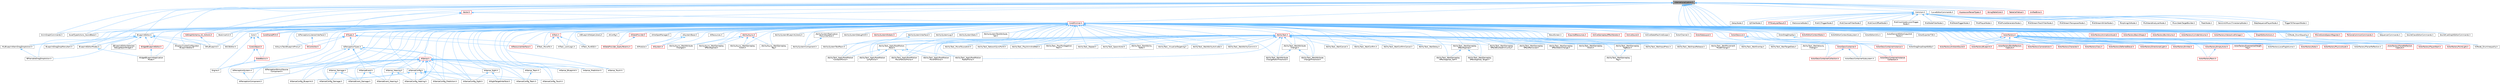 digraph "Internationalization.h"
{
 // INTERACTIVE_SVG=YES
 // LATEX_PDF_SIZE
  bgcolor="transparent";
  edge [fontname=Helvetica,fontsize=10,labelfontname=Helvetica,labelfontsize=10];
  node [fontname=Helvetica,fontsize=10,shape=box,height=0.2,width=0.4];
  Node1 [id="Node000001",label="Internationalization.h",height=0.2,width=0.4,color="gray40", fillcolor="grey60", style="filled", fontcolor="black",tooltip=" "];
  Node1 -> Node2 [id="edge1_Node000001_Node000002",dir="back",color="steelblue1",style="solid",tooltip=" "];
  Node2 [id="Node000002",label="AnimGraphCommands.h",height=0.2,width=0.4,color="grey40", fillcolor="white", style="filled",URL="$d8/d15/AnimGraphCommands_8h.html",tooltip=" "];
  Node1 -> Node3 [id="edge2_Node000001_Node000003",dir="back",color="steelblue1",style="solid",tooltip=" "];
  Node3 [id="Node000003",label="AssetTypeActions_SoundBase.h",height=0.2,width=0.4,color="grey40", fillcolor="white", style="filled",URL="$db/d4e/AssetTypeActions__SoundBase_8h.html",tooltip=" "];
  Node1 -> Node4 [id="edge3_Node000001_Node000004",dir="back",color="steelblue1",style="solid",tooltip=" "];
  Node4 [id="Node000004",label="BlueprintEditor.h",height=0.2,width=0.4,color="grey40", fillcolor="white", style="filled",URL="$df/d7d/BlueprintEditor_8h.html",tooltip=" "];
  Node4 -> Node5 [id="edge4_Node000004_Node000005",dir="back",color="steelblue1",style="solid",tooltip=" "];
  Node5 [id="Node000005",label="BPVariableDragDropAction.h",height=0.2,width=0.4,color="grey40", fillcolor="white", style="filled",URL="$dd/d23/BPVariableDragDropAction_8h.html",tooltip=" "];
  Node4 -> Node6 [id="edge5_Node000004_Node000006",dir="back",color="steelblue1",style="solid",tooltip=" "];
  Node6 [id="Node000006",label="BlueprintDragDropMenuItem.h",height=0.2,width=0.4,color="grey40", fillcolor="white", style="filled",URL="$dc/deb/BlueprintDragDropMenuItem_8h.html",tooltip=" "];
  Node4 -> Node7 [id="edge6_Node000004_Node000007",dir="back",color="steelblue1",style="solid",tooltip=" "];
  Node7 [id="Node000007",label="BlueprintEditorModes.h",height=0.2,width=0.4,color="grey40", fillcolor="white", style="filled",URL="$d9/d70/BlueprintEditorModes_8h.html",tooltip=" "];
  Node7 -> Node8 [id="edge7_Node000007_Node000008",dir="back",color="steelblue1",style="solid",tooltip=" "];
  Node8 [id="Node000008",label="WidgetBlueprintApplication\lMode.h",height=0.2,width=0.4,color="grey40", fillcolor="white", style="filled",URL="$d3/d40/WidgetBlueprintApplicationMode_8h.html",tooltip=" "];
  Node4 -> Node9 [id="edge8_Node000004_Node000009",dir="back",color="steelblue1",style="solid",tooltip=" "];
  Node9 [id="Node000009",label="IDisplayClusterConfigurator\lBlueprintEditor.h",height=0.2,width=0.4,color="grey40", fillcolor="white", style="filled",URL="$dd/d4b/IDisplayClusterConfiguratorBlueprintEditor_8h.html",tooltip=" "];
  Node4 -> Node10 [id="edge9_Node000004_Node000010",dir="back",color="steelblue1",style="solid",tooltip=" "];
  Node10 [id="Node000010",label="MyBlueprintItemDragDropAction.h",height=0.2,width=0.4,color="grey40", fillcolor="white", style="filled",URL="$da/d11/MyBlueprintItemDragDropAction_8h.html",tooltip=" "];
  Node10 -> Node5 [id="edge10_Node000010_Node000005",dir="back",color="steelblue1",style="solid",tooltip=" "];
  Node4 -> Node11 [id="edge11_Node000004_Node000011",dir="back",color="steelblue1",style="solid",tooltip=" "];
  Node11 [id="Node000011",label="SBlueprintEditorSelected\lDebugObjectWidget.h",height=0.2,width=0.4,color="grey40", fillcolor="white", style="filled",URL="$de/d6c/SBlueprintEditorSelectedDebugObjectWidget_8h.html",tooltip=" "];
  Node4 -> Node12 [id="edge12_Node000004_Node000012",dir="back",color="steelblue1",style="solid",tooltip=" "];
  Node12 [id="Node000012",label="SMyBlueprint.h",height=0.2,width=0.4,color="grey40", fillcolor="white", style="filled",URL="$d3/d34/SMyBlueprint_8h.html",tooltip=" "];
  Node4 -> Node13 [id="edge13_Node000004_Node000013",dir="back",color="steelblue1",style="solid",tooltip=" "];
  Node13 [id="Node000013",label="SSCSEditor.h",height=0.2,width=0.4,color="grey40", fillcolor="white", style="filled",URL="$d0/d2e/SSCSEditor_8h.html",tooltip=" "];
  Node4 -> Node14 [id="edge14_Node000004_Node000014",dir="back",color="steelblue1",style="solid",tooltip=" "];
  Node14 [id="Node000014",label="WidgetBlueprintEditor.h",height=0.2,width=0.4,color="red", fillcolor="#FFF0F0", style="filled",URL="$d6/d04/WidgetBlueprintEditor_8h.html",tooltip=" "];
  Node14 -> Node8 [id="edge15_Node000014_Node000008",dir="back",color="steelblue1",style="solid",tooltip=" "];
  Node1 -> Node7 [id="edge16_Node000001_Node000007",dir="back",color="steelblue1",style="solid",tooltip=" "];
  Node1 -> Node17 [id="edge17_Node000001_Node000017",dir="back",color="steelblue1",style="solid",tooltip=" "];
  Node17 [id="Node000017",label="BookmarkUI.h",height=0.2,width=0.4,color="grey40", fillcolor="white", style="filled",URL="$d3/dc5/BookmarkUI_8h.html",tooltip=" "];
  Node1 -> Node18 [id="edge18_Node000001_Node000018",dir="back",color="steelblue1",style="solid",tooltip=" "];
  Node18 [id="Node000018",label="Common.h",height=0.2,width=0.4,color="grey40", fillcolor="white", style="filled",URL="$d3/d79/Plugins_2Runtime_2Harmonix_2Source_2HarmonixMetasound_2Public_2HarmonixMetasound_2Common_8h.html",tooltip=" "];
  Node18 -> Node19 [id="edge19_Node000018_Node000019",dir="back",color="steelblue1",style="solid",tooltip=" "];
  Node19 [id="Node000019",label="DelayNode.h",height=0.2,width=0.4,color="grey40", fillcolor="white", style="filled",URL="$d6/dbb/DelayNode_8h.html",tooltip=" "];
  Node18 -> Node20 [id="edge20_Node000018_Node000020",dir="back",color="steelblue1",style="solid",tooltip=" "];
  Node20 [id="Node000020",label="DjFilterNode.h",height=0.2,width=0.4,color="grey40", fillcolor="white", style="filled",URL="$d8/d6c/DjFilterNode_8h.html",tooltip=" "];
  Node18 -> Node21 [id="edge21_Node000018_Node000021",dir="back",color="steelblue1",style="solid",tooltip=" "];
  Node21 [id="Node000021",label="FFTAnalyzerResult.h",height=0.2,width=0.4,color="red", fillcolor="#FFF0F0", style="filled",URL="$d1/de1/FFTAnalyzerResult_8h.html",tooltip=" "];
  Node18 -> Node23 [id="edge22_Node000018_Node000023",dir="back",color="steelblue1",style="solid",tooltip=" "];
  Node23 [id="Node000023",label="MetronomeNode.h",height=0.2,width=0.4,color="grey40", fillcolor="white", style="filled",URL="$d9/daa/MetronomeNode_8h.html",tooltip=" "];
  Node18 -> Node24 [id="edge23_Node000018_Node000024",dir="back",color="steelblue1",style="solid",tooltip=" "];
  Node24 [id="Node000024",label="MidiCCTriggerNode.h",height=0.2,width=0.4,color="grey40", fillcolor="white", style="filled",URL="$d5/d9f/MidiCCTriggerNode_8h.html",tooltip=" "];
  Node18 -> Node25 [id="edge24_Node000018_Node000025",dir="back",color="steelblue1",style="solid",tooltip=" "];
  Node25 [id="Node000025",label="MidiChannelFilterNode.h",height=0.2,width=0.4,color="grey40", fillcolor="white", style="filled",URL="$d6/d7a/MidiChannelFilterNode_8h.html",tooltip=" "];
  Node18 -> Node26 [id="edge25_Node000018_Node000026",dir="back",color="steelblue1",style="solid",tooltip=" "];
  Node26 [id="Node000026",label="MidiClockOffsetNode.h",height=0.2,width=0.4,color="grey40", fillcolor="white", style="filled",URL="$d7/d57/MidiClockOffsetNode_8h.html",tooltip=" "];
  Node18 -> Node27 [id="edge26_Node000018_Node000027",dir="back",color="steelblue1",style="solid",tooltip=" "];
  Node27 [id="Node000027",label="MidiClockSubdivisionTrigger\lNode.h",height=0.2,width=0.4,color="grey40", fillcolor="white", style="filled",URL="$d0/d15/MidiClockSubdivisionTriggerNode_8h.html",tooltip=" "];
  Node18 -> Node28 [id="edge27_Node000018_Node000028",dir="back",color="steelblue1",style="solid",tooltip=" "];
  Node28 [id="Node000028",label="MidiNoteFilterNode.h",height=0.2,width=0.4,color="grey40", fillcolor="white", style="filled",URL="$dc/d62/MidiNoteFilterNode_8h.html",tooltip=" "];
  Node18 -> Node29 [id="edge28_Node000018_Node000029",dir="back",color="steelblue1",style="solid",tooltip=" "];
  Node29 [id="Node000029",label="MidiNoteTriggerNode.h",height=0.2,width=0.4,color="grey40", fillcolor="white", style="filled",URL="$d2/dc1/MidiNoteTriggerNode_8h.html",tooltip=" "];
  Node18 -> Node30 [id="edge29_Node000018_Node000030",dir="back",color="steelblue1",style="solid",tooltip=" "];
  Node30 [id="Node000030",label="MidiPlayerNode.h",height=0.2,width=0.4,color="grey40", fillcolor="white", style="filled",URL="$d1/d4b/MidiPlayerNode_8h.html",tooltip=" "];
  Node18 -> Node31 [id="edge30_Node000018_Node000031",dir="back",color="steelblue1",style="solid",tooltip=" "];
  Node31 [id="Node000031",label="MidiPulseGeneratorNode.h",height=0.2,width=0.4,color="grey40", fillcolor="white", style="filled",URL="$db/dc4/MidiPulseGeneratorNode_8h.html",tooltip=" "];
  Node18 -> Node32 [id="edge31_Node000018_Node000032",dir="back",color="steelblue1",style="solid",tooltip=" "];
  Node32 [id="Node000032",label="MidiStreamTrackFilterNode.h",height=0.2,width=0.4,color="grey40", fillcolor="white", style="filled",URL="$db/de7/MidiStreamTrackFilterNode_8h.html",tooltip=" "];
  Node18 -> Node33 [id="edge32_Node000018_Node000033",dir="back",color="steelblue1",style="solid",tooltip=" "];
  Node33 [id="Node000033",label="MidiStreamTransposerNode.h",height=0.2,width=0.4,color="grey40", fillcolor="white", style="filled",URL="$da/da7/MidiStreamTransposerNode_8h.html",tooltip=" "];
  Node18 -> Node34 [id="edge33_Node000018_Node000034",dir="back",color="steelblue1",style="solid",tooltip=" "];
  Node34 [id="Node000034",label="MidiStreamWriterNode.h",height=0.2,width=0.4,color="grey40", fillcolor="white", style="filled",URL="$d3/d13/MidiStreamWriterNode_8h.html",tooltip=" "];
  Node18 -> Node35 [id="edge34_Node000018_Node000035",dir="back",color="steelblue1",style="solid",tooltip=" "];
  Node35 [id="Node000035",label="MorphingLfoNode.h",height=0.2,width=0.4,color="grey40", fillcolor="white", style="filled",URL="$d6/da8/MorphingLfoNode_8h.html",tooltip=" "];
  Node18 -> Node36 [id="edge35_Node000018_Node000036",dir="back",color="steelblue1",style="solid",tooltip=" "];
  Node36 [id="Node000036",label="MultibandAnalyzerNode.h",height=0.2,width=0.4,color="grey40", fillcolor="white", style="filled",URL="$d4/dee/MultibandAnalyzerNode_8h.html",tooltip=" "];
  Node18 -> Node37 [id="edge36_Node000018_Node000037",dir="back",color="steelblue1",style="solid",tooltip=" "];
  Node37 [id="Node000037",label="MusicSeekTargetBuilder.h",height=0.2,width=0.4,color="grey40", fillcolor="white", style="filled",URL="$dc/d25/MusicSeekTargetBuilder_8h.html",tooltip=" "];
  Node18 -> Node38 [id="edge37_Node000018_Node000038",dir="back",color="steelblue1",style="solid",tooltip=" "];
  Node38 [id="Node000038",label="PeakNode.h",height=0.2,width=0.4,color="grey40", fillcolor="white", style="filled",URL="$d7/d31/PeakNode_8h.html",tooltip=" "];
  Node18 -> Node39 [id="edge38_Node000018_Node000039",dir="back",color="steelblue1",style="solid",tooltip=" "];
  Node39 [id="Node000039",label="SecsUntilMusicTimestampNode.h",height=0.2,width=0.4,color="grey40", fillcolor="white", style="filled",URL="$de/db8/SecsUntilMusicTimestampNode_8h.html",tooltip=" "];
  Node18 -> Node40 [id="edge39_Node000018_Node000040",dir="back",color="steelblue1",style="solid",tooltip=" "];
  Node40 [id="Node000040",label="StepSequencePlayerNode.h",height=0.2,width=0.4,color="grey40", fillcolor="white", style="filled",URL="$d3/d2a/StepSequencePlayerNode_8h.html",tooltip=" "];
  Node18 -> Node41 [id="edge40_Node000018_Node000041",dir="back",color="steelblue1",style="solid",tooltip=" "];
  Node41 [id="Node000041",label="TriggerToTransportNode.h",height=0.2,width=0.4,color="grey40", fillcolor="white", style="filled",URL="$db/d04/TriggerToTransportNode_8h.html",tooltip=" "];
  Node1 -> Node42 [id="edge41_Node000001_Node000042",dir="back",color="steelblue1",style="solid",tooltip=" "];
  Node42 [id="Node000042",label="Core.h",height=0.2,width=0.4,color="grey40", fillcolor="white", style="filled",URL="$d6/dd7/Core_8h.html",tooltip=" "];
  Node42 -> Node43 [id="edge42_Node000042_Node000043",dir="back",color="steelblue1",style="solid",tooltip=" "];
  Node43 [id="Node000043",label="CoreUObject.h",height=0.2,width=0.4,color="red", fillcolor="#FFF0F0", style="filled",URL="$d0/ded/CoreUObject_8h.html",tooltip=" "];
  Node43 -> Node44 [id="edge43_Node000043_Node000044",dir="back",color="steelblue1",style="solid",tooltip=" "];
  Node44 [id="Node000044",label="Engine.h",height=0.2,width=0.4,color="grey40", fillcolor="white", style="filled",URL="$d1/d34/Public_2Engine_8h.html",tooltip=" "];
  Node43 -> Node46 [id="edge44_Node000043_Node000046",dir="back",color="steelblue1",style="solid",tooltip=" "];
  Node46 [id="Node000046",label="SlateBasics.h",height=0.2,width=0.4,color="red", fillcolor="#FFF0F0", style="filled",URL="$da/d2f/SlateBasics_8h.html",tooltip=" "];
  Node46 -> Node44 [id="edge45_Node000046_Node000044",dir="back",color="steelblue1",style="solid",tooltip=" "];
  Node42 -> Node44 [id="edge46_Node000042_Node000044",dir="back",color="steelblue1",style="solid",tooltip=" "];
  Node42 -> Node46 [id="edge47_Node000042_Node000046",dir="back",color="steelblue1",style="solid",tooltip=" "];
  Node1 -> Node51 [id="edge48_Node000001_Node000051",dir="back",color="steelblue1",style="solid",tooltip=" "];
  Node51 [id="Node000051",label="CoreMinimal.h",height=0.2,width=0.4,color="red", fillcolor="#FFF0F0", style="filled",URL="$d7/d67/CoreMinimal_8h.html",tooltip=" "];
  Node51 -> Node52 [id="edge49_Node000051_Node000052",dir="back",color="steelblue1",style="solid",tooltip=" "];
  Node52 [id="Node000052",label="AIAsyncTaskBlueprintProxy.h",height=0.2,width=0.4,color="grey40", fillcolor="white", style="filled",URL="$db/d07/AIAsyncTaskBlueprintProxy_8h.html",tooltip=" "];
  Node51 -> Node53 [id="edge50_Node000051_Node000053",dir="back",color="steelblue1",style="solid",tooltip=" "];
  Node53 [id="Node000053",label="AIBlueprintHelperLibrary.h",height=0.2,width=0.4,color="grey40", fillcolor="white", style="filled",URL="$dc/d00/AIBlueprintHelperLibrary_8h.html",tooltip=" "];
  Node51 -> Node54 [id="edge51_Node000051_Node000054",dir="back",color="steelblue1",style="solid",tooltip=" "];
  Node54 [id="Node000054",label="AIConfig.h",height=0.2,width=0.4,color="grey40", fillcolor="white", style="filled",URL="$da/da3/AIConfig_8h.html",tooltip=" "];
  Node51 -> Node55 [id="edge52_Node000051_Node000055",dir="back",color="steelblue1",style="solid",tooltip=" "];
  Node55 [id="Node000055",label="AIController.h",height=0.2,width=0.4,color="red", fillcolor="#FFF0F0", style="filled",URL="$d7/dd8/AIController_8h.html",tooltip=" "];
  Node51 -> Node58 [id="edge53_Node000051_Node000058",dir="back",color="steelblue1",style="solid",tooltip=" "];
  Node58 [id="Node000058",label="AIDataProvider.h",height=0.2,width=0.4,color="red", fillcolor="#FFF0F0", style="filled",URL="$dd/d5b/AIDataProvider_8h.html",tooltip=" "];
  Node58 -> Node59 [id="edge54_Node000058_Node000059",dir="back",color="steelblue1",style="solid",tooltip=" "];
  Node59 [id="Node000059",label="AIDataProvider_QueryParams.h",height=0.2,width=0.4,color="red", fillcolor="#FFF0F0", style="filled",URL="$d3/dd9/AIDataProvider__QueryParams_8h.html",tooltip=" "];
  Node51 -> Node59 [id="edge55_Node000051_Node000059",dir="back",color="steelblue1",style="solid",tooltip=" "];
  Node51 -> Node69 [id="edge56_Node000051_Node000069",dir="back",color="steelblue1",style="solid",tooltip=" "];
  Node69 [id="Node000069",label="AIHotSpotManager.h",height=0.2,width=0.4,color="grey40", fillcolor="white", style="filled",URL="$da/d1d/AIHotSpotManager_8h.html",tooltip=" "];
  Node51 -> Node70 [id="edge57_Node000051_Node000070",dir="back",color="steelblue1",style="solid",tooltip=" "];
  Node70 [id="Node000070",label="AIModule.h",height=0.2,width=0.4,color="grey40", fillcolor="white", style="filled",URL="$d9/df1/AIModule_8h.html",tooltip=" "];
  Node51 -> Node71 [id="edge58_Node000051_Node000071",dir="back",color="steelblue1",style="solid",tooltip=" "];
  Node71 [id="Node000071",label="AIPerceptionComponent.h",height=0.2,width=0.4,color="grey40", fillcolor="white", style="filled",URL="$d6/d0a/AIPerceptionComponent_8h.html",tooltip=" "];
  Node51 -> Node72 [id="edge59_Node000051_Node000072",dir="back",color="steelblue1",style="solid",tooltip=" "];
  Node72 [id="Node000072",label="AIPerceptionListenerInterface.h",height=0.2,width=0.4,color="grey40", fillcolor="white", style="filled",URL="$d4/dd7/AIPerceptionListenerInterface_8h.html",tooltip=" "];
  Node72 -> Node55 [id="edge60_Node000072_Node000055",dir="back",color="steelblue1",style="solid",tooltip=" "];
  Node51 -> Node73 [id="edge61_Node000051_Node000073",dir="back",color="steelblue1",style="solid",tooltip=" "];
  Node73 [id="Node000073",label="AIPerceptionStimuliSource\lComponent.h",height=0.2,width=0.4,color="grey40", fillcolor="white", style="filled",URL="$df/da3/AIPerceptionStimuliSourceComponent_8h.html",tooltip=" "];
  Node51 -> Node74 [id="edge62_Node000051_Node000074",dir="back",color="steelblue1",style="solid",tooltip=" "];
  Node74 [id="Node000074",label="AIPerceptionSystem.h",height=0.2,width=0.4,color="grey40", fillcolor="white", style="filled",URL="$d0/d08/AIPerceptionSystem_8h.html",tooltip=" "];
  Node74 -> Node71 [id="edge63_Node000074_Node000071",dir="back",color="steelblue1",style="solid",tooltip=" "];
  Node51 -> Node75 [id="edge64_Node000051_Node000075",dir="back",color="steelblue1",style="solid",tooltip=" "];
  Node75 [id="Node000075",label="AIPerceptionTypes.h",height=0.2,width=0.4,color="grey40", fillcolor="white", style="filled",URL="$de/d00/AIPerceptionTypes_8h.html",tooltip=" "];
  Node75 -> Node71 [id="edge65_Node000075_Node000071",dir="back",color="steelblue1",style="solid",tooltip=" "];
  Node75 -> Node74 [id="edge66_Node000075_Node000074",dir="back",color="steelblue1",style="solid",tooltip=" "];
  Node75 -> Node76 [id="edge67_Node000075_Node000076",dir="back",color="steelblue1",style="solid",tooltip=" "];
  Node76 [id="Node000076",label="AISense.h",height=0.2,width=0.4,color="red", fillcolor="#FFF0F0", style="filled",URL="$d3/dbd/AISense_8h.html",tooltip=" "];
  Node76 -> Node71 [id="edge68_Node000076_Node000071",dir="back",color="steelblue1",style="solid",tooltip=" "];
  Node76 -> Node73 [id="edge69_Node000076_Node000073",dir="back",color="steelblue1",style="solid",tooltip=" "];
  Node76 -> Node74 [id="edge70_Node000076_Node000074",dir="back",color="steelblue1",style="solid",tooltip=" "];
  Node76 -> Node77 [id="edge71_Node000076_Node000077",dir="back",color="steelblue1",style="solid",tooltip=" "];
  Node77 [id="Node000077",label="AISenseConfig.h",height=0.2,width=0.4,color="grey40", fillcolor="white", style="filled",URL="$d4/d73/AISenseConfig_8h.html",tooltip=" "];
  Node77 -> Node78 [id="edge72_Node000077_Node000078",dir="back",color="steelblue1",style="solid",tooltip=" "];
  Node78 [id="Node000078",label="AISenseConfig_Blueprint.h",height=0.2,width=0.4,color="grey40", fillcolor="white", style="filled",URL="$d7/ddf/AISenseConfig__Blueprint_8h.html",tooltip=" "];
  Node77 -> Node79 [id="edge73_Node000077_Node000079",dir="back",color="steelblue1",style="solid",tooltip=" "];
  Node79 [id="Node000079",label="AISenseConfig_Damage.h",height=0.2,width=0.4,color="grey40", fillcolor="white", style="filled",URL="$d4/d13/AISenseConfig__Damage_8h.html",tooltip=" "];
  Node77 -> Node80 [id="edge74_Node000077_Node000080",dir="back",color="steelblue1",style="solid",tooltip=" "];
  Node80 [id="Node000080",label="AISenseConfig_Hearing.h",height=0.2,width=0.4,color="grey40", fillcolor="white", style="filled",URL="$df/d81/AISenseConfig__Hearing_8h.html",tooltip=" "];
  Node77 -> Node81 [id="edge75_Node000077_Node000081",dir="back",color="steelblue1",style="solid",tooltip=" "];
  Node81 [id="Node000081",label="AISenseConfig_Prediction.h",height=0.2,width=0.4,color="grey40", fillcolor="white", style="filled",URL="$d2/d6e/AISenseConfig__Prediction_8h.html",tooltip=" "];
  Node77 -> Node82 [id="edge76_Node000077_Node000082",dir="back",color="steelblue1",style="solid",tooltip=" "];
  Node82 [id="Node000082",label="AISenseConfig_Sight.h",height=0.2,width=0.4,color="grey40", fillcolor="white", style="filled",URL="$d7/d17/AISenseConfig__Sight_8h.html",tooltip=" "];
  Node77 -> Node83 [id="edge77_Node000077_Node000083",dir="back",color="steelblue1",style="solid",tooltip=" "];
  Node83 [id="Node000083",label="AISenseConfig_Team.h",height=0.2,width=0.4,color="grey40", fillcolor="white", style="filled",URL="$dc/daf/AISenseConfig__Team_8h.html",tooltip=" "];
  Node77 -> Node84 [id="edge78_Node000077_Node000084",dir="back",color="steelblue1",style="solid",tooltip=" "];
  Node84 [id="Node000084",label="AISenseConfig_Touch.h",height=0.2,width=0.4,color="grey40", fillcolor="white", style="filled",URL="$df/d3a/AISenseConfig__Touch_8h.html",tooltip=" "];
  Node76 -> Node78 [id="edge79_Node000076_Node000078",dir="back",color="steelblue1",style="solid",tooltip=" "];
  Node76 -> Node79 [id="edge80_Node000076_Node000079",dir="back",color="steelblue1",style="solid",tooltip=" "];
  Node76 -> Node80 [id="edge81_Node000076_Node000080",dir="back",color="steelblue1",style="solid",tooltip=" "];
  Node76 -> Node81 [id="edge82_Node000076_Node000081",dir="back",color="steelblue1",style="solid",tooltip=" "];
  Node76 -> Node82 [id="edge83_Node000076_Node000082",dir="back",color="steelblue1",style="solid",tooltip=" "];
  Node76 -> Node83 [id="edge84_Node000076_Node000083",dir="back",color="steelblue1",style="solid",tooltip=" "];
  Node76 -> Node84 [id="edge85_Node000076_Node000084",dir="back",color="steelblue1",style="solid",tooltip=" "];
  Node76 -> Node85 [id="edge86_Node000076_Node000085",dir="back",color="steelblue1",style="solid",tooltip=" "];
  Node85 [id="Node000085",label="AISense_Blueprint.h",height=0.2,width=0.4,color="grey40", fillcolor="white", style="filled",URL="$d6/d30/AISense__Blueprint_8h.html",tooltip=" "];
  Node76 -> Node86 [id="edge87_Node000076_Node000086",dir="back",color="steelblue1",style="solid",tooltip=" "];
  Node86 [id="Node000086",label="AISense_Damage.h",height=0.2,width=0.4,color="grey40", fillcolor="white", style="filled",URL="$dd/d37/AISense__Damage_8h.html",tooltip=" "];
  Node86 -> Node79 [id="edge88_Node000086_Node000079",dir="back",color="steelblue1",style="solid",tooltip=" "];
  Node86 -> Node87 [id="edge89_Node000086_Node000087",dir="back",color="steelblue1",style="solid",tooltip=" "];
  Node87 [id="Node000087",label="AISenseEvent_Damage.h",height=0.2,width=0.4,color="grey40", fillcolor="white", style="filled",URL="$db/d23/AISenseEvent__Damage_8h.html",tooltip=" "];
  Node76 -> Node88 [id="edge90_Node000076_Node000088",dir="back",color="steelblue1",style="solid",tooltip=" "];
  Node88 [id="Node000088",label="AISense_Hearing.h",height=0.2,width=0.4,color="grey40", fillcolor="white", style="filled",URL="$dc/d03/AISense__Hearing_8h.html",tooltip=" "];
  Node88 -> Node80 [id="edge91_Node000088_Node000080",dir="back",color="steelblue1",style="solid",tooltip=" "];
  Node88 -> Node89 [id="edge92_Node000088_Node000089",dir="back",color="steelblue1",style="solid",tooltip=" "];
  Node89 [id="Node000089",label="AISenseEvent_Hearing.h",height=0.2,width=0.4,color="grey40", fillcolor="white", style="filled",URL="$df/d3a/AISenseEvent__Hearing_8h.html",tooltip=" "];
  Node76 -> Node90 [id="edge93_Node000076_Node000090",dir="back",color="steelblue1",style="solid",tooltip=" "];
  Node90 [id="Node000090",label="AISense_Prediction.h",height=0.2,width=0.4,color="grey40", fillcolor="white", style="filled",URL="$d4/de0/AISense__Prediction_8h.html",tooltip=" "];
  Node76 -> Node91 [id="edge94_Node000076_Node000091",dir="back",color="steelblue1",style="solid",tooltip=" "];
  Node91 [id="Node000091",label="AISense_Sight.h",height=0.2,width=0.4,color="grey40", fillcolor="white", style="filled",URL="$d7/d6f/AISense__Sight_8h.html",tooltip=" "];
  Node91 -> Node82 [id="edge95_Node000091_Node000082",dir="back",color="steelblue1",style="solid",tooltip=" "];
  Node91 -> Node92 [id="edge96_Node000091_Node000092",dir="back",color="steelblue1",style="solid",tooltip=" "];
  Node92 [id="Node000092",label="AISightTargetInterface.h",height=0.2,width=0.4,color="grey40", fillcolor="white", style="filled",URL="$d0/dd7/AISightTargetInterface_8h.html",tooltip=" "];
  Node76 -> Node93 [id="edge97_Node000076_Node000093",dir="back",color="steelblue1",style="solid",tooltip=" "];
  Node93 [id="Node000093",label="AISense_Team.h",height=0.2,width=0.4,color="grey40", fillcolor="white", style="filled",URL="$d7/d7a/AISense__Team_8h.html",tooltip=" "];
  Node93 -> Node83 [id="edge98_Node000093_Node000083",dir="back",color="steelblue1",style="solid",tooltip=" "];
  Node76 -> Node94 [id="edge99_Node000076_Node000094",dir="back",color="steelblue1",style="solid",tooltip=" "];
  Node94 [id="Node000094",label="AISense_Touch.h",height=0.2,width=0.4,color="grey40", fillcolor="white", style="filled",URL="$d6/db4/AISense__Touch_8h.html",tooltip=" "];
  Node75 -> Node77 [id="edge100_Node000075_Node000077",dir="back",color="steelblue1",style="solid",tooltip=" "];
  Node75 -> Node80 [id="edge101_Node000075_Node000080",dir="back",color="steelblue1",style="solid",tooltip=" "];
  Node75 -> Node82 [id="edge102_Node000075_Node000082",dir="back",color="steelblue1",style="solid",tooltip=" "];
  Node75 -> Node95 [id="edge103_Node000075_Node000095",dir="back",color="steelblue1",style="solid",tooltip=" "];
  Node95 [id="Node000095",label="AISenseEvent.h",height=0.2,width=0.4,color="grey40", fillcolor="white", style="filled",URL="$de/d44/AISenseEvent_8h.html",tooltip=" "];
  Node95 -> Node87 [id="edge104_Node000095_Node000087",dir="back",color="steelblue1",style="solid",tooltip=" "];
  Node95 -> Node89 [id="edge105_Node000095_Node000089",dir="back",color="steelblue1",style="solid",tooltip=" "];
  Node51 -> Node96 [id="edge106_Node000051_Node000096",dir="back",color="steelblue1",style="solid",tooltip=" "];
  Node96 [id="Node000096",label="AIResourceInterface.h",height=0.2,width=0.4,color="red", fillcolor="#FFF0F0", style="filled",URL="$dd/d0d/AIResourceInterface_8h.html",tooltip=" "];
  Node51 -> Node153 [id="edge107_Node000051_Node000153",dir="back",color="steelblue1",style="solid",tooltip=" "];
  Node153 [id="Node000153",label="AIResources.h",height=0.2,width=0.4,color="grey40", fillcolor="white", style="filled",URL="$d9/db0/AIResources_8h.html",tooltip=" "];
  Node51 -> Node76 [id="edge108_Node000051_Node000076",dir="back",color="steelblue1",style="solid",tooltip=" "];
  Node51 -> Node77 [id="edge109_Node000051_Node000077",dir="back",color="steelblue1",style="solid",tooltip=" "];
  Node51 -> Node78 [id="edge110_Node000051_Node000078",dir="back",color="steelblue1",style="solid",tooltip=" "];
  Node51 -> Node79 [id="edge111_Node000051_Node000079",dir="back",color="steelblue1",style="solid",tooltip=" "];
  Node51 -> Node80 [id="edge112_Node000051_Node000080",dir="back",color="steelblue1",style="solid",tooltip=" "];
  Node51 -> Node81 [id="edge113_Node000051_Node000081",dir="back",color="steelblue1",style="solid",tooltip=" "];
  Node51 -> Node82 [id="edge114_Node000051_Node000082",dir="back",color="steelblue1",style="solid",tooltip=" "];
  Node51 -> Node83 [id="edge115_Node000051_Node000083",dir="back",color="steelblue1",style="solid",tooltip=" "];
  Node51 -> Node84 [id="edge116_Node000051_Node000084",dir="back",color="steelblue1",style="solid",tooltip=" "];
  Node51 -> Node95 [id="edge117_Node000051_Node000095",dir="back",color="steelblue1",style="solid",tooltip=" "];
  Node51 -> Node87 [id="edge118_Node000051_Node000087",dir="back",color="steelblue1",style="solid",tooltip=" "];
  Node51 -> Node89 [id="edge119_Node000051_Node000089",dir="back",color="steelblue1",style="solid",tooltip=" "];
  Node51 -> Node85 [id="edge120_Node000051_Node000085",dir="back",color="steelblue1",style="solid",tooltip=" "];
  Node51 -> Node86 [id="edge121_Node000051_Node000086",dir="back",color="steelblue1",style="solid",tooltip=" "];
  Node51 -> Node88 [id="edge122_Node000051_Node000088",dir="back",color="steelblue1",style="solid",tooltip=" "];
  Node51 -> Node90 [id="edge123_Node000051_Node000090",dir="back",color="steelblue1",style="solid",tooltip=" "];
  Node51 -> Node91 [id="edge124_Node000051_Node000091",dir="back",color="steelblue1",style="solid",tooltip=" "];
  Node51 -> Node93 [id="edge125_Node000051_Node000093",dir="back",color="steelblue1",style="solid",tooltip=" "];
  Node51 -> Node94 [id="edge126_Node000051_Node000094",dir="back",color="steelblue1",style="solid",tooltip=" "];
  Node51 -> Node92 [id="edge127_Node000051_Node000092",dir="back",color="steelblue1",style="solid",tooltip=" "];
  Node51 -> Node154 [id="edge128_Node000051_Node000154",dir="back",color="steelblue1",style="solid",tooltip=" "];
  Node154 [id="Node000154",label="AISystem.h",height=0.2,width=0.4,color="red", fillcolor="#FFF0F0", style="filled",URL="$d0/d71/AISystem_8h.html",tooltip=" "];
  Node51 -> Node159 [id="edge129_Node000051_Node000159",dir="back",color="steelblue1",style="solid",tooltip=" "];
  Node159 [id="Node000159",label="AISystemBase.h",height=0.2,width=0.4,color="grey40", fillcolor="white", style="filled",URL="$d5/d44/AISystemBase_8h.html",tooltip=" "];
  Node159 -> Node70 [id="edge130_Node000159_Node000070",dir="back",color="steelblue1",style="solid",tooltip=" "];
  Node159 -> Node154 [id="edge131_Node000159_Node000154",dir="back",color="steelblue1",style="solid",tooltip=" "];
  Node51 -> Node160 [id="edge132_Node000051_Node000160",dir="back",color="steelblue1",style="solid",tooltip=" "];
  Node160 [id="Node000160",label="AITask.h",height=0.2,width=0.4,color="red", fillcolor="#FFF0F0", style="filled",URL="$d6/de2/AITask_8h.html",tooltip=" "];
  Node160 -> Node161 [id="edge133_Node000160_Node000161",dir="back",color="steelblue1",style="solid",tooltip=" "];
  Node161 [id="Node000161",label="AITask_LockLogic.h",height=0.2,width=0.4,color="grey40", fillcolor="white", style="filled",URL="$d8/d28/AITask__LockLogic_8h.html",tooltip=" "];
  Node160 -> Node150 [id="edge134_Node000160_Node000150",dir="back",color="steelblue1",style="solid",tooltip=" "];
  Node150 [id="Node000150",label="AITask_MoveTo.h",height=0.2,width=0.4,color="grey40", fillcolor="white", style="filled",URL="$d4/dc4/AITask__MoveTo_8h.html",tooltip=" "];
  Node160 -> Node162 [id="edge135_Node000160_Node000162",dir="back",color="steelblue1",style="solid",tooltip=" "];
  Node162 [id="Node000162",label="AITask_RunEQS.h",height=0.2,width=0.4,color="grey40", fillcolor="white", style="filled",URL="$d9/d9f/AITask__RunEQS_8h.html",tooltip=" "];
  Node51 -> Node161 [id="edge136_Node000051_Node000161",dir="back",color="steelblue1",style="solid",tooltip=" "];
  Node51 -> Node150 [id="edge137_Node000051_Node000150",dir="back",color="steelblue1",style="solid",tooltip=" "];
  Node51 -> Node162 [id="edge138_Node000051_Node000162",dir="back",color="steelblue1",style="solid",tooltip=" "];
  Node51 -> Node163 [id="edge139_Node000051_Node000163",dir="back",color="steelblue1",style="solid",tooltip=" "];
  Node163 [id="Node000163",label="AITypes.h",height=0.2,width=0.4,color="red", fillcolor="#FFF0F0", style="filled",URL="$dd/d64/AITypes_8h.html",tooltip=" "];
  Node163 -> Node52 [id="edge140_Node000163_Node000052",dir="back",color="steelblue1",style="solid",tooltip=" "];
  Node163 -> Node55 [id="edge141_Node000163_Node000055",dir="back",color="steelblue1",style="solid",tooltip=" "];
  Node163 -> Node75 [id="edge142_Node000163_Node000075",dir="back",color="steelblue1",style="solid",tooltip=" "];
  Node163 -> Node96 [id="edge143_Node000163_Node000096",dir="back",color="steelblue1",style="solid",tooltip=" "];
  Node163 -> Node150 [id="edge144_Node000163_Node000150",dir="back",color="steelblue1",style="solid",tooltip=" "];
  Node51 -> Node168 [id="edge145_Node000051_Node000168",dir="back",color="steelblue1",style="solid",tooltip=" "];
  Node168 [id="Node000168",label="AbilityAsync.h",height=0.2,width=0.4,color="red", fillcolor="#FFF0F0", style="filled",URL="$d8/dce/AbilityAsync_8h.html",tooltip=" "];
  Node168 -> Node169 [id="edge146_Node000168_Node000169",dir="back",color="steelblue1",style="solid",tooltip=" "];
  Node169 [id="Node000169",label="AbilityAsync_WaitAttribute\lChanged.h",height=0.2,width=0.4,color="grey40", fillcolor="white", style="filled",URL="$d8/d81/AbilityAsync__WaitAttributeChanged_8h.html",tooltip=" "];
  Node168 -> Node170 [id="edge147_Node000168_Node000170",dir="back",color="steelblue1",style="solid",tooltip=" "];
  Node170 [id="Node000170",label="AbilityAsync_WaitGameplay\lEffectApplied.h",height=0.2,width=0.4,color="grey40", fillcolor="white", style="filled",URL="$dd/d1a/AbilityAsync__WaitGameplayEffectApplied_8h.html",tooltip=" "];
  Node168 -> Node171 [id="edge148_Node000168_Node000171",dir="back",color="steelblue1",style="solid",tooltip=" "];
  Node171 [id="Node000171",label="AbilityAsync_WaitGameplay\lEvent.h",height=0.2,width=0.4,color="grey40", fillcolor="white", style="filled",URL="$d4/d2d/AbilityAsync__WaitGameplayEvent_8h.html",tooltip=" "];
  Node168 -> Node172 [id="edge149_Node000168_Node000172",dir="back",color="steelblue1",style="solid",tooltip=" "];
  Node172 [id="Node000172",label="AbilityAsync_WaitGameplay\lTag.h",height=0.2,width=0.4,color="grey40", fillcolor="white", style="filled",URL="$d8/dc5/AbilityAsync__WaitGameplayTag_8h.html",tooltip=" "];
  Node51 -> Node169 [id="edge150_Node000051_Node000169",dir="back",color="steelblue1",style="solid",tooltip=" "];
  Node51 -> Node170 [id="edge151_Node000051_Node000170",dir="back",color="steelblue1",style="solid",tooltip=" "];
  Node51 -> Node171 [id="edge152_Node000051_Node000171",dir="back",color="steelblue1",style="solid",tooltip=" "];
  Node51 -> Node172 [id="edge153_Node000051_Node000172",dir="back",color="steelblue1",style="solid",tooltip=" "];
  Node51 -> Node175 [id="edge154_Node000051_Node000175",dir="back",color="steelblue1",style="solid",tooltip=" "];
  Node175 [id="Node000175",label="AbilitySystemBlueprintLibrary.h",height=0.2,width=0.4,color="grey40", fillcolor="white", style="filled",URL="$d5/dd6/AbilitySystemBlueprintLibrary_8h.html",tooltip=" "];
  Node51 -> Node176 [id="edge155_Node000051_Node000176",dir="back",color="steelblue1",style="solid",tooltip=" "];
  Node176 [id="Node000176",label="AbilitySystemComponent.h",height=0.2,width=0.4,color="grey40", fillcolor="white", style="filled",URL="$d0/da3/AbilitySystemComponent_8h.html",tooltip=" "];
  Node51 -> Node177 [id="edge156_Node000051_Node000177",dir="back",color="steelblue1",style="solid",tooltip=" "];
  Node177 [id="Node000177",label="AbilitySystemDebugHUD.h",height=0.2,width=0.4,color="grey40", fillcolor="white", style="filled",URL="$dc/d84/AbilitySystemDebugHUD_8h.html",tooltip=" "];
  Node51 -> Node178 [id="edge157_Node000051_Node000178",dir="back",color="steelblue1",style="solid",tooltip=" "];
  Node178 [id="Node000178",label="AbilitySystemGlobals.h",height=0.2,width=0.4,color="red", fillcolor="#FFF0F0", style="filled",URL="$dc/d82/AbilitySystemGlobals_8h.html",tooltip=" "];
  Node51 -> Node180 [id="edge158_Node000051_Node000180",dir="back",color="steelblue1",style="solid",tooltip=" "];
  Node180 [id="Node000180",label="AbilitySystemInterface.h",height=0.2,width=0.4,color="grey40", fillcolor="white", style="filled",URL="$d8/d76/AbilitySystemInterface_8h.html",tooltip=" "];
  Node180 -> Node181 [id="edge159_Node000180_Node000181",dir="back",color="steelblue1",style="solid",tooltip=" "];
  Node181 [id="Node000181",label="AbilitySystemTestPawn.h",height=0.2,width=0.4,color="grey40", fillcolor="white", style="filled",URL="$d9/d5f/AbilitySystemTestPawn_8h.html",tooltip=" "];
  Node51 -> Node182 [id="edge160_Node000051_Node000182",dir="back",color="steelblue1",style="solid",tooltip=" "];
  Node182 [id="Node000182",label="AbilitySystemLog.h",height=0.2,width=0.4,color="grey40", fillcolor="white", style="filled",URL="$d9/d0f/AbilitySystemLog_8h.html",tooltip=" "];
  Node51 -> Node183 [id="edge161_Node000051_Node000183",dir="back",color="steelblue1",style="solid",tooltip=" "];
  Node183 [id="Node000183",label="AbilitySystemReplication\lProxyInterface.h",height=0.2,width=0.4,color="grey40", fillcolor="white", style="filled",URL="$d9/d17/AbilitySystemReplicationProxyInterface_8h.html",tooltip=" "];
  Node183 -> Node176 [id="edge162_Node000183_Node000176",dir="back",color="steelblue1",style="solid",tooltip=" "];
  Node51 -> Node184 [id="edge163_Node000051_Node000184",dir="back",color="steelblue1",style="solid",tooltip=" "];
  Node184 [id="Node000184",label="AbilitySystemStats.h",height=0.2,width=0.4,color="grey40", fillcolor="white", style="filled",URL="$d2/d42/AbilitySystemStats_8h.html",tooltip=" "];
  Node51 -> Node185 [id="edge164_Node000051_Node000185",dir="back",color="steelblue1",style="solid",tooltip=" "];
  Node185 [id="Node000185",label="AbilitySystemTestAttribute\lSet.h",height=0.2,width=0.4,color="grey40", fillcolor="white", style="filled",URL="$df/d1f/AbilitySystemTestAttributeSet_8h.html",tooltip=" "];
  Node51 -> Node181 [id="edge165_Node000051_Node000181",dir="back",color="steelblue1",style="solid",tooltip=" "];
  Node51 -> Node186 [id="edge166_Node000051_Node000186",dir="back",color="steelblue1",style="solid",tooltip=" "];
  Node186 [id="Node000186",label="AbilityTask.h",height=0.2,width=0.4,color="red", fillcolor="#FFF0F0", style="filled",URL="$d2/d8e/AbilityTask_8h.html",tooltip=" "];
  Node186 -> Node187 [id="edge167_Node000186_Node000187",dir="back",color="steelblue1",style="solid",tooltip=" "];
  Node187 [id="Node000187",label="AbilityTask_ApplyRootMotion\lConstantForce.h",height=0.2,width=0.4,color="grey40", fillcolor="white", style="filled",URL="$d0/de8/AbilityTask__ApplyRootMotionConstantForce_8h.html",tooltip=" "];
  Node186 -> Node188 [id="edge168_Node000186_Node000188",dir="back",color="steelblue1",style="solid",tooltip=" "];
  Node188 [id="Node000188",label="AbilityTask_ApplyRootMotion\lJumpForce.h",height=0.2,width=0.4,color="grey40", fillcolor="white", style="filled",URL="$d7/db6/AbilityTask__ApplyRootMotionJumpForce_8h.html",tooltip=" "];
  Node186 -> Node189 [id="edge169_Node000186_Node000189",dir="back",color="steelblue1",style="solid",tooltip=" "];
  Node189 [id="Node000189",label="AbilityTask_ApplyRootMotion\lMoveToActorForce.h",height=0.2,width=0.4,color="grey40", fillcolor="white", style="filled",URL="$d5/de3/AbilityTask__ApplyRootMotionMoveToActorForce_8h.html",tooltip=" "];
  Node186 -> Node190 [id="edge170_Node000186_Node000190",dir="back",color="steelblue1",style="solid",tooltip=" "];
  Node190 [id="Node000190",label="AbilityTask_ApplyRootMotion\lMoveToForce.h",height=0.2,width=0.4,color="grey40", fillcolor="white", style="filled",URL="$d3/dc3/AbilityTask__ApplyRootMotionMoveToForce_8h.html",tooltip=" "];
  Node186 -> Node191 [id="edge171_Node000186_Node000191",dir="back",color="steelblue1",style="solid",tooltip=" "];
  Node191 [id="Node000191",label="AbilityTask_ApplyRootMotion\lRadialForce.h",height=0.2,width=0.4,color="grey40", fillcolor="white", style="filled",URL="$da/d06/AbilityTask__ApplyRootMotionRadialForce_8h.html",tooltip=" "];
  Node186 -> Node192 [id="edge172_Node000186_Node000192",dir="back",color="steelblue1",style="solid",tooltip=" "];
  Node192 [id="Node000192",label="AbilityTask_ApplyRootMotion\l_Base.h",height=0.2,width=0.4,color="grey40", fillcolor="white", style="filled",URL="$d8/d7d/AbilityTask__ApplyRootMotion__Base_8h.html",tooltip=" "];
  Node192 -> Node187 [id="edge173_Node000192_Node000187",dir="back",color="steelblue1",style="solid",tooltip=" "];
  Node192 -> Node188 [id="edge174_Node000192_Node000188",dir="back",color="steelblue1",style="solid",tooltip=" "];
  Node192 -> Node189 [id="edge175_Node000192_Node000189",dir="back",color="steelblue1",style="solid",tooltip=" "];
  Node192 -> Node190 [id="edge176_Node000192_Node000190",dir="back",color="steelblue1",style="solid",tooltip=" "];
  Node192 -> Node191 [id="edge177_Node000192_Node000191",dir="back",color="steelblue1",style="solid",tooltip=" "];
  Node186 -> Node193 [id="edge178_Node000186_Node000193",dir="back",color="steelblue1",style="solid",tooltip=" "];
  Node193 [id="Node000193",label="AbilityTask_MoveToLocation.h",height=0.2,width=0.4,color="grey40", fillcolor="white", style="filled",URL="$da/d8d/AbilityTask__MoveToLocation_8h.html",tooltip=" "];
  Node186 -> Node194 [id="edge179_Node000186_Node000194",dir="back",color="steelblue1",style="solid",tooltip=" "];
  Node194 [id="Node000194",label="AbilityTask_NetworkSyncPoint.h",height=0.2,width=0.4,color="grey40", fillcolor="white", style="filled",URL="$dc/d62/AbilityTask__NetworkSyncPoint_8h.html",tooltip=" "];
  Node186 -> Node195 [id="edge180_Node000186_Node000195",dir="back",color="steelblue1",style="solid",tooltip=" "];
  Node195 [id="Node000195",label="AbilityTask_PlayAnimAndWait.h",height=0.2,width=0.4,color="grey40", fillcolor="white", style="filled",URL="$d4/d50/AbilityTask__PlayAnimAndWait_8h.html",tooltip=" "];
  Node186 -> Node196 [id="edge181_Node000186_Node000196",dir="back",color="steelblue1",style="solid",tooltip=" "];
  Node196 [id="Node000196",label="AbilityTask_PlayMontageAnd\lWait.h",height=0.2,width=0.4,color="grey40", fillcolor="white", style="filled",URL="$de/d05/AbilityTask__PlayMontageAndWait_8h.html",tooltip=" "];
  Node186 -> Node197 [id="edge182_Node000186_Node000197",dir="back",color="steelblue1",style="solid",tooltip=" "];
  Node197 [id="Node000197",label="AbilityTask_Repeat.h",height=0.2,width=0.4,color="grey40", fillcolor="white", style="filled",URL="$da/d7d/AbilityTask__Repeat_8h.html",tooltip=" "];
  Node186 -> Node198 [id="edge183_Node000186_Node000198",dir="back",color="steelblue1",style="solid",tooltip=" "];
  Node198 [id="Node000198",label="AbilityTask_SpawnActor.h",height=0.2,width=0.4,color="grey40", fillcolor="white", style="filled",URL="$dc/d97/AbilityTask__SpawnActor_8h.html",tooltip=" "];
  Node186 -> Node199 [id="edge184_Node000186_Node000199",dir="back",color="steelblue1",style="solid",tooltip=" "];
  Node199 [id="Node000199",label="AbilityTask_StartAbility\lState.h",height=0.2,width=0.4,color="grey40", fillcolor="white", style="filled",URL="$db/d91/AbilityTask__StartAbilityState_8h.html",tooltip=" "];
  Node186 -> Node200 [id="edge185_Node000186_Node000200",dir="back",color="steelblue1",style="solid",tooltip=" "];
  Node200 [id="Node000200",label="AbilityTask_VisualizeTargeting.h",height=0.2,width=0.4,color="grey40", fillcolor="white", style="filled",URL="$df/dbd/AbilityTask__VisualizeTargeting_8h.html",tooltip=" "];
  Node186 -> Node201 [id="edge186_Node000186_Node000201",dir="back",color="steelblue1",style="solid",tooltip=" "];
  Node201 [id="Node000201",label="AbilityTask_WaitAbilityActivate.h",height=0.2,width=0.4,color="grey40", fillcolor="white", style="filled",URL="$db/da3/AbilityTask__WaitAbilityActivate_8h.html",tooltip=" "];
  Node186 -> Node202 [id="edge187_Node000186_Node000202",dir="back",color="steelblue1",style="solid",tooltip=" "];
  Node202 [id="Node000202",label="AbilityTask_WaitAbilityCommit.h",height=0.2,width=0.4,color="grey40", fillcolor="white", style="filled",URL="$de/de8/AbilityTask__WaitAbilityCommit_8h.html",tooltip=" "];
  Node186 -> Node203 [id="edge188_Node000186_Node000203",dir="back",color="steelblue1",style="solid",tooltip=" "];
  Node203 [id="Node000203",label="AbilityTask_WaitAttribute\lChange.h",height=0.2,width=0.4,color="grey40", fillcolor="white", style="filled",URL="$dd/d60/AbilityTask__WaitAttributeChange_8h.html",tooltip=" "];
  Node203 -> Node204 [id="edge189_Node000203_Node000204",dir="back",color="steelblue1",style="solid",tooltip=" "];
  Node204 [id="Node000204",label="AbilityTask_WaitAttribute\lChangeRatioThreshold.h",height=0.2,width=0.4,color="grey40", fillcolor="white", style="filled",URL="$de/d5e/AbilityTask__WaitAttributeChangeRatioThreshold_8h.html",tooltip=" "];
  Node203 -> Node205 [id="edge190_Node000203_Node000205",dir="back",color="steelblue1",style="solid",tooltip=" "];
  Node205 [id="Node000205",label="AbilityTask_WaitAttribute\lChangeThreshold.h",height=0.2,width=0.4,color="grey40", fillcolor="white", style="filled",URL="$db/d3e/AbilityTask__WaitAttributeChangeThreshold_8h.html",tooltip=" "];
  Node186 -> Node204 [id="edge191_Node000186_Node000204",dir="back",color="steelblue1",style="solid",tooltip=" "];
  Node186 -> Node205 [id="edge192_Node000186_Node000205",dir="back",color="steelblue1",style="solid",tooltip=" "];
  Node186 -> Node206 [id="edge193_Node000186_Node000206",dir="back",color="steelblue1",style="solid",tooltip=" "];
  Node206 [id="Node000206",label="AbilityTask_WaitCancel.h",height=0.2,width=0.4,color="grey40", fillcolor="white", style="filled",URL="$dc/d16/AbilityTask__WaitCancel_8h.html",tooltip=" "];
  Node186 -> Node207 [id="edge194_Node000186_Node000207",dir="back",color="steelblue1",style="solid",tooltip=" "];
  Node207 [id="Node000207",label="AbilityTask_WaitConfirm.h",height=0.2,width=0.4,color="grey40", fillcolor="white", style="filled",URL="$d3/d4f/AbilityTask__WaitConfirm_8h.html",tooltip=" "];
  Node186 -> Node208 [id="edge195_Node000186_Node000208",dir="back",color="steelblue1",style="solid",tooltip=" "];
  Node208 [id="Node000208",label="AbilityTask_WaitConfirmCancel.h",height=0.2,width=0.4,color="grey40", fillcolor="white", style="filled",URL="$de/d88/AbilityTask__WaitConfirmCancel_8h.html",tooltip=" "];
  Node186 -> Node209 [id="edge196_Node000186_Node000209",dir="back",color="steelblue1",style="solid",tooltip=" "];
  Node209 [id="Node000209",label="AbilityTask_WaitDelay.h",height=0.2,width=0.4,color="grey40", fillcolor="white", style="filled",URL="$dc/d63/AbilityTask__WaitDelay_8h.html",tooltip=" "];
  Node186 -> Node210 [id="edge197_Node000186_Node000210",dir="back",color="steelblue1",style="solid",tooltip=" "];
  Node210 [id="Node000210",label="AbilityTask_WaitGameplay\lEffectApplied.h",height=0.2,width=0.4,color="grey40", fillcolor="white", style="filled",URL="$d8/dfe/AbilityTask__WaitGameplayEffectApplied_8h.html",tooltip=" "];
  Node210 -> Node211 [id="edge198_Node000210_Node000211",dir="back",color="steelblue1",style="solid",tooltip=" "];
  Node211 [id="Node000211",label="AbilityTask_WaitGameplay\lEffectApplied_Self.h",height=0.2,width=0.4,color="grey40", fillcolor="white", style="filled",URL="$d0/d01/AbilityTask__WaitGameplayEffectApplied__Self_8h.html",tooltip=" "];
  Node210 -> Node212 [id="edge199_Node000210_Node000212",dir="back",color="steelblue1",style="solid",tooltip=" "];
  Node212 [id="Node000212",label="AbilityTask_WaitGameplay\lEffectApplied_Target.h",height=0.2,width=0.4,color="grey40", fillcolor="white", style="filled",URL="$db/dc4/AbilityTask__WaitGameplayEffectApplied__Target_8h.html",tooltip=" "];
  Node186 -> Node213 [id="edge200_Node000186_Node000213",dir="back",color="steelblue1",style="solid",tooltip=" "];
  Node213 [id="Node000213",label="AbilityTask_WaitGameplay\lEffectBlockedImmunity.h",height=0.2,width=0.4,color="grey40", fillcolor="white", style="filled",URL="$d4/d24/AbilityTask__WaitGameplayEffectBlockedImmunity_8h.html",tooltip=" "];
  Node186 -> Node214 [id="edge201_Node000186_Node000214",dir="back",color="steelblue1",style="solid",tooltip=" "];
  Node214 [id="Node000214",label="AbilityTask_WaitGameplay\lEffectRemoved.h",height=0.2,width=0.4,color="grey40", fillcolor="white", style="filled",URL="$d1/da9/AbilityTask__WaitGameplayEffectRemoved_8h.html",tooltip=" "];
  Node186 -> Node215 [id="edge202_Node000186_Node000215",dir="back",color="steelblue1",style="solid",tooltip=" "];
  Node215 [id="Node000215",label="AbilityTask_WaitGameplay\lEffectStackChange.h",height=0.2,width=0.4,color="grey40", fillcolor="white", style="filled",URL="$de/db3/AbilityTask__WaitGameplayEffectStackChange_8h.html",tooltip=" "];
  Node186 -> Node216 [id="edge203_Node000186_Node000216",dir="back",color="steelblue1",style="solid",tooltip=" "];
  Node216 [id="Node000216",label="AbilityTask_WaitGameplay\lEvent.h",height=0.2,width=0.4,color="grey40", fillcolor="white", style="filled",URL="$dc/db8/AbilityTask__WaitGameplayEvent_8h.html",tooltip=" "];
  Node186 -> Node217 [id="edge204_Node000186_Node000217",dir="back",color="steelblue1",style="solid",tooltip=" "];
  Node217 [id="Node000217",label="AbilityTask_WaitGameplay\lTagBase.h",height=0.2,width=0.4,color="grey40", fillcolor="white", style="filled",URL="$d8/dd0/AbilityTask__WaitGameplayTagBase_8h.html",tooltip=" "];
  Node217 -> Node218 [id="edge205_Node000217_Node000218",dir="back",color="steelblue1",style="solid",tooltip=" "];
  Node218 [id="Node000218",label="AbilityTask_WaitGameplay\lTag.h",height=0.2,width=0.4,color="grey40", fillcolor="white", style="filled",URL="$d3/d4f/AbilityTask__WaitGameplayTag_8h.html",tooltip=" "];
  Node186 -> Node221 [id="edge206_Node000186_Node000221",dir="back",color="steelblue1",style="solid",tooltip=" "];
  Node221 [id="Node000221",label="AbilityTask_WaitInputPress.h",height=0.2,width=0.4,color="grey40", fillcolor="white", style="filled",URL="$d6/d00/AbilityTask__WaitInputPress_8h.html",tooltip=" "];
  Node186 -> Node222 [id="edge207_Node000186_Node000222",dir="back",color="steelblue1",style="solid",tooltip=" "];
  Node222 [id="Node000222",label="AbilityTask_WaitInputRelease.h",height=0.2,width=0.4,color="grey40", fillcolor="white", style="filled",URL="$d1/d89/AbilityTask__WaitInputRelease_8h.html",tooltip=" "];
  Node186 -> Node223 [id="edge208_Node000186_Node000223",dir="back",color="steelblue1",style="solid",tooltip=" "];
  Node223 [id="Node000223",label="AbilityTask_WaitMovement\lModeChange.h",height=0.2,width=0.4,color="grey40", fillcolor="white", style="filled",URL="$d9/df7/AbilityTask__WaitMovementModeChange_8h.html",tooltip=" "];
  Node186 -> Node224 [id="edge209_Node000186_Node000224",dir="back",color="steelblue1",style="solid",tooltip=" "];
  Node224 [id="Node000224",label="AbilityTask_WaitOverlap.h",height=0.2,width=0.4,color="grey40", fillcolor="white", style="filled",URL="$d9/dab/AbilityTask__WaitOverlap_8h.html",tooltip=" "];
  Node186 -> Node225 [id="edge210_Node000186_Node000225",dir="back",color="steelblue1",style="solid",tooltip=" "];
  Node225 [id="Node000225",label="AbilityTask_WaitTargetData.h",height=0.2,width=0.4,color="grey40", fillcolor="white", style="filled",URL="$d2/d40/AbilityTask__WaitTargetData_8h.html",tooltip=" "];
  Node186 -> Node226 [id="edge211_Node000186_Node000226",dir="back",color="steelblue1",style="solid",tooltip=" "];
  Node226 [id="Node000226",label="AbilityTask_WaitVelocity\lChange.h",height=0.2,width=0.4,color="grey40", fillcolor="white", style="filled",URL="$da/d38/AbilityTask__WaitVelocityChange_8h.html",tooltip=" "];
  Node51 -> Node187 [id="edge212_Node000051_Node000187",dir="back",color="steelblue1",style="solid",tooltip=" "];
  Node51 -> Node188 [id="edge213_Node000051_Node000188",dir="back",color="steelblue1",style="solid",tooltip=" "];
  Node51 -> Node189 [id="edge214_Node000051_Node000189",dir="back",color="steelblue1",style="solid",tooltip=" "];
  Node51 -> Node190 [id="edge215_Node000051_Node000190",dir="back",color="steelblue1",style="solid",tooltip=" "];
  Node51 -> Node191 [id="edge216_Node000051_Node000191",dir="back",color="steelblue1",style="solid",tooltip=" "];
  Node51 -> Node192 [id="edge217_Node000051_Node000192",dir="back",color="steelblue1",style="solid",tooltip=" "];
  Node51 -> Node193 [id="edge218_Node000051_Node000193",dir="back",color="steelblue1",style="solid",tooltip=" "];
  Node51 -> Node194 [id="edge219_Node000051_Node000194",dir="back",color="steelblue1",style="solid",tooltip=" "];
  Node51 -> Node195 [id="edge220_Node000051_Node000195",dir="back",color="steelblue1",style="solid",tooltip=" "];
  Node51 -> Node196 [id="edge221_Node000051_Node000196",dir="back",color="steelblue1",style="solid",tooltip=" "];
  Node51 -> Node197 [id="edge222_Node000051_Node000197",dir="back",color="steelblue1",style="solid",tooltip=" "];
  Node51 -> Node198 [id="edge223_Node000051_Node000198",dir="back",color="steelblue1",style="solid",tooltip=" "];
  Node51 -> Node199 [id="edge224_Node000051_Node000199",dir="back",color="steelblue1",style="solid",tooltip=" "];
  Node51 -> Node200 [id="edge225_Node000051_Node000200",dir="back",color="steelblue1",style="solid",tooltip=" "];
  Node51 -> Node201 [id="edge226_Node000051_Node000201",dir="back",color="steelblue1",style="solid",tooltip=" "];
  Node51 -> Node202 [id="edge227_Node000051_Node000202",dir="back",color="steelblue1",style="solid",tooltip=" "];
  Node51 -> Node203 [id="edge228_Node000051_Node000203",dir="back",color="steelblue1",style="solid",tooltip=" "];
  Node51 -> Node204 [id="edge229_Node000051_Node000204",dir="back",color="steelblue1",style="solid",tooltip=" "];
  Node51 -> Node205 [id="edge230_Node000051_Node000205",dir="back",color="steelblue1",style="solid",tooltip=" "];
  Node51 -> Node206 [id="edge231_Node000051_Node000206",dir="back",color="steelblue1",style="solid",tooltip=" "];
  Node51 -> Node207 [id="edge232_Node000051_Node000207",dir="back",color="steelblue1",style="solid",tooltip=" "];
  Node51 -> Node208 [id="edge233_Node000051_Node000208",dir="back",color="steelblue1",style="solid",tooltip=" "];
  Node51 -> Node209 [id="edge234_Node000051_Node000209",dir="back",color="steelblue1",style="solid",tooltip=" "];
  Node51 -> Node210 [id="edge235_Node000051_Node000210",dir="back",color="steelblue1",style="solid",tooltip=" "];
  Node51 -> Node211 [id="edge236_Node000051_Node000211",dir="back",color="steelblue1",style="solid",tooltip=" "];
  Node51 -> Node212 [id="edge237_Node000051_Node000212",dir="back",color="steelblue1",style="solid",tooltip=" "];
  Node51 -> Node213 [id="edge238_Node000051_Node000213",dir="back",color="steelblue1",style="solid",tooltip=" "];
  Node51 -> Node214 [id="edge239_Node000051_Node000214",dir="back",color="steelblue1",style="solid",tooltip=" "];
  Node51 -> Node215 [id="edge240_Node000051_Node000215",dir="back",color="steelblue1",style="solid",tooltip=" "];
  Node51 -> Node216 [id="edge241_Node000051_Node000216",dir="back",color="steelblue1",style="solid",tooltip=" "];
  Node51 -> Node218 [id="edge242_Node000051_Node000218",dir="back",color="steelblue1",style="solid",tooltip=" "];
  Node51 -> Node217 [id="edge243_Node000051_Node000217",dir="back",color="steelblue1",style="solid",tooltip=" "];
  Node51 -> Node221 [id="edge244_Node000051_Node000221",dir="back",color="steelblue1",style="solid",tooltip=" "];
  Node51 -> Node222 [id="edge245_Node000051_Node000222",dir="back",color="steelblue1",style="solid",tooltip=" "];
  Node51 -> Node223 [id="edge246_Node000051_Node000223",dir="back",color="steelblue1",style="solid",tooltip=" "];
  Node51 -> Node224 [id="edge247_Node000051_Node000224",dir="back",color="steelblue1",style="solid",tooltip=" "];
  Node51 -> Node225 [id="edge248_Node000051_Node000225",dir="back",color="steelblue1",style="solid",tooltip=" "];
  Node51 -> Node226 [id="edge249_Node000051_Node000226",dir="back",color="steelblue1",style="solid",tooltip=" "];
  Node51 -> Node227 [id="edge250_Node000051_Node000227",dir="back",color="steelblue1",style="solid",tooltip=" "];
  Node227 [id="Node000227",label="AboutScreen.h",height=0.2,width=0.4,color="grey40", fillcolor="white", style="filled",URL="$d0/d33/AboutScreen_8h.html",tooltip=" "];
  Node51 -> Node228 [id="edge251_Node000051_Node000228",dir="back",color="steelblue1",style="solid",tooltip=" "];
  Node228 [id="Node000228",label="AcquiredResources.h",height=0.2,width=0.4,color="red", fillcolor="#FFF0F0", style="filled",URL="$d2/dbe/AcquiredResources_8h.html",tooltip=" "];
  Node51 -> Node230 [id="edge252_Node000051_Node000230",dir="back",color="steelblue1",style="solid",tooltip=" "];
  Node230 [id="Node000230",label="ActiveGameplayEffectIterator.h",height=0.2,width=0.4,color="red", fillcolor="#FFF0F0", style="filled",URL="$d5/d9f/ActiveGameplayEffectIterator_8h.html",tooltip=" "];
  Node51 -> Node252 [id="edge253_Node000051_Node000252",dir="back",color="steelblue1",style="solid",tooltip=" "];
  Node252 [id="Node000252",label="ActiveSound.h",height=0.2,width=0.4,color="red", fillcolor="#FFF0F0", style="filled",URL="$dc/d95/ActiveSound_8h.html",tooltip=" "];
  Node51 -> Node258 [id="edge254_Node000051_Node000258",dir="back",color="steelblue1",style="solid",tooltip=" "];
  Node258 [id="Node000258",label="ActiveStateMachineScope.h",height=0.2,width=0.4,color="grey40", fillcolor="white", style="filled",URL="$db/d6d/ActiveStateMachineScope_8h.html",tooltip=" "];
  Node51 -> Node259 [id="edge255_Node000051_Node000259",dir="back",color="steelblue1",style="solid",tooltip=" "];
  Node259 [id="Node000259",label="ActorChannel.h",height=0.2,width=0.4,color="grey40", fillcolor="white", style="filled",URL="$d5/de0/ActorChannel_8h.html",tooltip=" "];
  Node51 -> Node260 [id="edge256_Node000051_Node000260",dir="back",color="steelblue1",style="solid",tooltip=" "];
  Node260 [id="Node000260",label="ActorDataLayer.h",height=0.2,width=0.4,color="red", fillcolor="#FFF0F0", style="filled",URL="$d1/d31/ActorDataLayer_8h.html",tooltip=" "];
  Node51 -> Node278 [id="edge257_Node000051_Node000278",dir="back",color="steelblue1",style="solid",tooltip=" "];
  Node278 [id="Node000278",label="ActorDescContainer.h",height=0.2,width=0.4,color="red", fillcolor="#FFF0F0", style="filled",URL="$de/df0/ActorDescContainer_8h.html",tooltip=" "];
  Node278 -> Node279 [id="edge258_Node000278_Node000279",dir="back",color="steelblue1",style="solid",tooltip=" "];
  Node279 [id="Node000279",label="ActorDescContainerCollection.h",height=0.2,width=0.4,color="red", fillcolor="#FFF0F0", style="filled",URL="$dc/df2/ActorDescContainerCollection_8h.html",tooltip=" "];
  Node278 -> Node290 [id="edge259_Node000278_Node000290",dir="back",color="steelblue1",style="solid",tooltip=" "];
  Node290 [id="Node000290",label="ActorDescContainerSubsystem.h",height=0.2,width=0.4,color="grey40", fillcolor="white", style="filled",URL="$d1/d29/ActorDescContainerSubsystem_8h.html",tooltip=" "];
  Node51 -> Node279 [id="edge260_Node000051_Node000279",dir="back",color="steelblue1",style="solid",tooltip=" "];
  Node51 -> Node292 [id="edge261_Node000051_Node000292",dir="back",color="steelblue1",style="solid",tooltip=" "];
  Node292 [id="Node000292",label="ActorDescContainerInstance.h",height=0.2,width=0.4,color="red", fillcolor="#FFF0F0", style="filled",URL="$d0/dd1/ActorDescContainerInstance_8h.html",tooltip=" "];
  Node292 -> Node293 [id="edge262_Node000292_Node000293",dir="back",color="steelblue1",style="solid",tooltip=" "];
  Node293 [id="Node000293",label="ActorDescContainerInstance\lCollection.h",height=0.2,width=0.4,color="red", fillcolor="#FFF0F0", style="filled",URL="$df/d80/ActorDescContainerInstanceCollection_8h.html",tooltip=" "];
  Node51 -> Node293 [id="edge263_Node000051_Node000293",dir="back",color="steelblue1",style="solid",tooltip=" "];
  Node51 -> Node290 [id="edge264_Node000051_Node000290",dir="back",color="steelblue1",style="solid",tooltip=" "];
  Node51 -> Node297 [id="edge265_Node000051_Node000297",dir="back",color="steelblue1",style="solid",tooltip=" "];
  Node297 [id="Node000297",label="ActorDescList.h",height=0.2,width=0.4,color="red", fillcolor="#FFF0F0", style="filled",URL="$d7/da2/ActorDescList_8h.html",tooltip=" "];
  Node297 -> Node278 [id="edge266_Node000297_Node000278",dir="back",color="steelblue1",style="solid",tooltip=" "];
  Node297 -> Node292 [id="edge267_Node000297_Node000292",dir="back",color="steelblue1",style="solid",tooltip=" "];
  Node51 -> Node299 [id="edge268_Node000051_Node000299",dir="back",color="steelblue1",style="solid",tooltip=" "];
  Node299 [id="Node000299",label="ActorDragDropGraphEdOp.h",height=0.2,width=0.4,color="grey40", fillcolor="white", style="filled",URL="$d0/d9b/ActorDragDropGraphEdOp_8h.html",tooltip=" "];
  Node51 -> Node300 [id="edge269_Node000051_Node000300",dir="back",color="steelblue1",style="solid",tooltip=" "];
  Node300 [id="Node000300",label="ActorDragDropOp.h",height=0.2,width=0.4,color="grey40", fillcolor="white", style="filled",URL="$dd/d1a/ActorDragDropOp_8h.html",tooltip=" "];
  Node300 -> Node299 [id="edge270_Node000300_Node000299",dir="back",color="steelblue1",style="solid",tooltip=" "];
  Node51 -> Node301 [id="edge271_Node000051_Node000301",dir="back",color="steelblue1",style="solid",tooltip=" "];
  Node301 [id="Node000301",label="ActorEditorContextState.h",height=0.2,width=0.4,color="red", fillcolor="#FFF0F0", style="filled",URL="$d4/d47/ActorEditorContextState_8h.html",tooltip=" "];
  Node51 -> Node303 [id="edge272_Node000051_Node000303",dir="back",color="steelblue1",style="solid",tooltip=" "];
  Node303 [id="Node000303",label="ActorEditorContextSubsystem.h",height=0.2,width=0.4,color="grey40", fillcolor="white", style="filled",URL="$da/d7e/ActorEditorContextSubsystem_8h.html",tooltip=" "];
  Node51 -> Node304 [id="edge273_Node000051_Node000304",dir="back",color="steelblue1",style="solid",tooltip=" "];
  Node304 [id="Node000304",label="ActorEditorUtils.h",height=0.2,width=0.4,color="grey40", fillcolor="white", style="filled",URL="$de/dd6/ActorEditorUtils_8h.html",tooltip=" "];
  Node51 -> Node305 [id="edge274_Node000051_Node000305",dir="back",color="steelblue1",style="solid",tooltip=" "];
  Node305 [id="Node000305",label="ActorElementEditorCopyAnd\lPaste.h",height=0.2,width=0.4,color="grey40", fillcolor="white", style="filled",URL="$d8/dc2/ActorElementEditorCopyAndPaste_8h.html",tooltip=" "];
  Node51 -> Node306 [id="edge275_Node000051_Node000306",dir="back",color="steelblue1",style="solid",tooltip=" "];
  Node306 [id="Node000306",label="ActorExporterT3D.h",height=0.2,width=0.4,color="grey40", fillcolor="white", style="filled",URL="$d8/dbf/ActorExporterT3D_8h.html",tooltip=" "];
  Node51 -> Node307 [id="edge276_Node000051_Node000307",dir="back",color="steelblue1",style="solid",tooltip=" "];
  Node307 [id="Node000307",label="ActorFactory.h",height=0.2,width=0.4,color="red", fillcolor="#FFF0F0", style="filled",URL="$d7/dae/ActorFactory_8h.html",tooltip=" "];
  Node307 -> Node308 [id="edge277_Node000307_Node000308",dir="back",color="steelblue1",style="solid",tooltip=" "];
  Node308 [id="Node000308",label="ActorFactoryAmbientSound.h",height=0.2,width=0.4,color="red", fillcolor="#FFF0F0", style="filled",URL="$dc/d73/ActorFactoryAmbientSound_8h.html",tooltip=" "];
  Node307 -> Node309 [id="edge278_Node000307_Node000309",dir="back",color="steelblue1",style="solid",tooltip=" "];
  Node309 [id="Node000309",label="ActorFactoryBlueprint.h",height=0.2,width=0.4,color="red", fillcolor="#FFF0F0", style="filled",URL="$d8/df5/ActorFactoryBlueprint_8h.html",tooltip=" "];
  Node307 -> Node310 [id="edge279_Node000307_Node000310",dir="back",color="steelblue1",style="solid",tooltip=" "];
  Node310 [id="Node000310",label="ActorFactoryBoxReflection\lCapture.h",height=0.2,width=0.4,color="red", fillcolor="#FFF0F0", style="filled",URL="$dd/d97/ActorFactoryBoxReflectionCapture_8h.html",tooltip=" "];
  Node307 -> Node312 [id="edge280_Node000307_Node000312",dir="back",color="steelblue1",style="solid",tooltip=" "];
  Node312 [id="Node000312",label="ActorFactoryCameraActor.h",height=0.2,width=0.4,color="red", fillcolor="#FFF0F0", style="filled",URL="$df/db7/ActorFactoryCameraActor_8h.html",tooltip=" "];
  Node307 -> Node313 [id="edge281_Node000307_Node000313",dir="back",color="steelblue1",style="solid",tooltip=" "];
  Node313 [id="Node000313",label="ActorFactoryCharacter.h",height=0.2,width=0.4,color="red", fillcolor="#FFF0F0", style="filled",URL="$d9/db9/ActorFactoryCharacter_8h.html",tooltip=" "];
  Node307 -> Node314 [id="edge282_Node000307_Node000314",dir="back",color="steelblue1",style="solid",tooltip=" "];
  Node314 [id="Node000314",label="ActorFactoryClass.h",height=0.2,width=0.4,color="red", fillcolor="#FFF0F0", style="filled",URL="$d8/df5/ActorFactoryClass_8h.html",tooltip=" "];
  Node307 -> Node315 [id="edge283_Node000307_Node000315",dir="back",color="steelblue1",style="solid",tooltip=" "];
  Node315 [id="Node000315",label="ActorFactoryDeferredDecal.h",height=0.2,width=0.4,color="red", fillcolor="#FFF0F0", style="filled",URL="$d3/db3/ActorFactoryDeferredDecal_8h.html",tooltip=" "];
  Node307 -> Node316 [id="edge284_Node000307_Node000316",dir="back",color="steelblue1",style="solid",tooltip=" "];
  Node316 [id="Node000316",label="ActorFactoryDirectionalLight.h",height=0.2,width=0.4,color="red", fillcolor="#FFF0F0", style="filled",URL="$d3/d54/ActorFactoryDirectionalLight_8h.html",tooltip=" "];
  Node307 -> Node317 [id="edge285_Node000307_Node000317",dir="back",color="steelblue1",style="solid",tooltip=" "];
  Node317 [id="Node000317",label="ActorFactoryEmitter.h",height=0.2,width=0.4,color="red", fillcolor="#FFF0F0", style="filled",URL="$df/d95/ActorFactoryEmitter_8h.html",tooltip=" "];
  Node307 -> Node318 [id="edge286_Node000307_Node000318",dir="back",color="steelblue1",style="solid",tooltip=" "];
  Node318 [id="Node000318",label="ActorFactoryEmptyActor.h",height=0.2,width=0.4,color="red", fillcolor="#FFF0F0", style="filled",URL="$df/d92/ActorFactoryEmptyActor_8h.html",tooltip=" "];
  Node318 -> Node319 [id="edge287_Node000318_Node000319",dir="back",color="steelblue1",style="solid",tooltip=" "];
  Node319 [id="Node000319",label="ActorFactoryPawn.h",height=0.2,width=0.4,color="red", fillcolor="#FFF0F0", style="filled",URL="$d5/d05/ActorFactoryPawn_8h.html",tooltip=" "];
  Node307 -> Node320 [id="edge288_Node000307_Node000320",dir="back",color="steelblue1",style="solid",tooltip=" "];
  Node320 [id="Node000320",label="ActorFactoryExponentialHeight\lFog.h",height=0.2,width=0.4,color="red", fillcolor="#FFF0F0", style="filled",URL="$de/d15/ActorFactoryExponentialHeightFog_8h.html",tooltip=" "];
  Node307 -> Node321 [id="edge289_Node000307_Node000321",dir="back",color="steelblue1",style="solid",tooltip=" "];
  Node321 [id="Node000321",label="ActorFactoryLocalFogVolume.h",height=0.2,width=0.4,color="grey40", fillcolor="white", style="filled",URL="$dc/db2/ActorFactoryLocalFogVolume_8h.html",tooltip=" "];
  Node307 -> Node322 [id="edge290_Node000307_Node000322",dir="back",color="steelblue1",style="solid",tooltip=" "];
  Node322 [id="Node000322",label="ActorFactoryNote.h",height=0.2,width=0.4,color="red", fillcolor="#FFF0F0", style="filled",URL="$da/d8c/ActorFactoryNote_8h.html",tooltip=" "];
  Node307 -> Node323 [id="edge291_Node000307_Node000323",dir="back",color="steelblue1",style="solid",tooltip=" "];
  Node323 [id="Node000323",label="ActorFactoryPhysicsAsset.h",height=0.2,width=0.4,color="red", fillcolor="#FFF0F0", style="filled",URL="$d0/d58/ActorFactoryPhysicsAsset_8h.html",tooltip=" "];
  Node307 -> Node324 [id="edge292_Node000307_Node000324",dir="back",color="steelblue1",style="solid",tooltip=" "];
  Node324 [id="Node000324",label="ActorFactoryPlanarReflection.h",height=0.2,width=0.4,color="grey40", fillcolor="white", style="filled",URL="$d0/d1d/ActorFactoryPlanarReflection_8h.html",tooltip=" "];
  Node307 -> Node325 [id="edge293_Node000307_Node000325",dir="back",color="steelblue1",style="solid",tooltip=" "];
  Node325 [id="Node000325",label="ActorFactoryPlaneReflection\lCapture.h",height=0.2,width=0.4,color="red", fillcolor="#FFF0F0", style="filled",URL="$d8/dfd/ActorFactoryPlaneReflectionCapture_8h.html",tooltip=" "];
  Node307 -> Node326 [id="edge294_Node000307_Node000326",dir="back",color="steelblue1",style="solid",tooltip=" "];
  Node326 [id="Node000326",label="ActorFactoryPlayerStart.h",height=0.2,width=0.4,color="red", fillcolor="#FFF0F0", style="filled",URL="$d8/d7e/ActorFactoryPlayerStart_8h.html",tooltip=" "];
  Node307 -> Node327 [id="edge295_Node000307_Node000327",dir="back",color="steelblue1",style="solid",tooltip=" "];
  Node327 [id="Node000327",label="ActorFactoryPointLight.h",height=0.2,width=0.4,color="red", fillcolor="#FFF0F0", style="filled",URL="$d5/d37/ActorFactoryPointLight_8h.html",tooltip=" "];
  Node51 -> Node308 [id="edge296_Node000051_Node000308",dir="back",color="steelblue1",style="solid",tooltip=" "];
  Node51 -> Node331 [id="edge297_Node000051_Node000331",dir="back",color="steelblue1",style="solid",tooltip=" "];
  Node331 [id="Node000331",label="ActorFactoryAnimationAsset.h",height=0.2,width=0.4,color="red", fillcolor="#FFF0F0", style="filled",URL="$db/d5e/ActorFactoryAnimationAsset_8h.html",tooltip=" "];
  Node51 -> Node337 [id="edge298_Node000051_Node000337",dir="back",color="steelblue1",style="solid",tooltip=" "];
  Node337 [id="Node000337",label="ActorFactoryBasicShape.h",height=0.2,width=0.4,color="red", fillcolor="#FFF0F0", style="filled",URL="$d4/d0b/ActorFactoryBasicShape_8h.html",tooltip=" "];
  Node51 -> Node309 [id="edge299_Node000051_Node000309",dir="back",color="steelblue1",style="solid",tooltip=" "];
  Node51 -> Node310 [id="edge300_Node000051_Node000310",dir="back",color="steelblue1",style="solid",tooltip=" "];
  Node51 -> Node346 [id="edge301_Node000051_Node000346",dir="back",color="steelblue1",style="solid",tooltip=" "];
  Node346 [id="Node000346",label="ActorFactoryBoxVolume.h",height=0.2,width=0.4,color="red", fillcolor="#FFF0F0", style="filled",URL="$d3/db0/ActorFactoryBoxVolume_8h.html",tooltip=" "];
  Node51 -> Node312 [id="edge302_Node000051_Node000312",dir="back",color="steelblue1",style="solid",tooltip=" "];
  Node51 -> Node313 [id="edge303_Node000051_Node000313",dir="back",color="steelblue1",style="solid",tooltip=" "];
  Node51 -> Node314 [id="edge304_Node000051_Node000314",dir="back",color="steelblue1",style="solid",tooltip=" "];
  Node51 -> Node347 [id="edge305_Node000051_Node000347",dir="back",color="steelblue1",style="solid",tooltip=" "];
  Node347 [id="Node000347",label="ActorFactoryCylinderVolume.h",height=0.2,width=0.4,color="red", fillcolor="#FFF0F0", style="filled",URL="$d9/da5/ActorFactoryCylinderVolume_8h.html",tooltip=" "];
  Node51 -> Node315 [id="edge306_Node000051_Node000315",dir="back",color="steelblue1",style="solid",tooltip=" "];
  Node51 -> Node316 [id="edge307_Node000051_Node000316",dir="back",color="steelblue1",style="solid",tooltip=" "];
  Node51 -> Node317 [id="edge308_Node000051_Node000317",dir="back",color="steelblue1",style="solid",tooltip=" "];
  Node51 -> Node318 [id="edge309_Node000051_Node000318",dir="back",color="steelblue1",style="solid",tooltip=" "];
  Node51 -> Node320 [id="edge310_Node000051_Node000320",dir="back",color="steelblue1",style="solid",tooltip=" "];
  Node51 -> Node338 [id="edge311_Node000051_Node000338",dir="back",color="steelblue1",style="solid",tooltip=" "];
  Node338 [id="Node000338",label="ActorFactoryInteractiveFoliage.h",height=0.2,width=0.4,color="red", fillcolor="#FFF0F0", style="filled",URL="$db/df4/ActorFactoryInteractiveFoliage_8h.html",tooltip=" "];
  Node51 -> Node321 [id="edge312_Node000051_Node000321",dir="back",color="steelblue1",style="solid",tooltip=" "];
  Node51 -> Node322 [id="edge313_Node000051_Node000322",dir="back",color="steelblue1",style="solid",tooltip=" "];
  Node51 -> Node319 [id="edge314_Node000051_Node000319",dir="back",color="steelblue1",style="solid",tooltip=" "];
  Node51 -> Node323 [id="edge315_Node000051_Node000323",dir="back",color="steelblue1",style="solid",tooltip=" "];
  Node51 -> Node324 [id="edge316_Node000051_Node000324",dir="back",color="steelblue1",style="solid",tooltip=" "];
  Node51 -> Node325 [id="edge317_Node000051_Node000325",dir="back",color="steelblue1",style="solid",tooltip=" "];
  Node51 -> Node326 [id="edge318_Node000051_Node000326",dir="back",color="steelblue1",style="solid",tooltip=" "];
  Node51 -> Node327 [id="edge319_Node000051_Node000327",dir="back",color="steelblue1",style="solid",tooltip=" "];
  Node51 -> Node2 [id="edge320_Node000051_Node000002",dir="back",color="steelblue1",style="solid",tooltip=" "];
  Node51 -> Node3 [id="edge321_Node000051_Node000003",dir="back",color="steelblue1",style="solid",tooltip=" "];
  Node51 -> Node5 [id="edge322_Node000051_Node000005",dir="back",color="steelblue1",style="solid",tooltip=" "];
  Node51 -> Node6 [id="edge323_Node000051_Node000006",dir="back",color="steelblue1",style="solid",tooltip=" "];
  Node51 -> Node4 [id="edge324_Node000051_Node000004",dir="back",color="steelblue1",style="solid",tooltip=" "];
  Node51 -> Node7 [id="edge325_Node000051_Node000007",dir="back",color="steelblue1",style="solid",tooltip=" "];
  Node51 -> Node17 [id="edge326_Node000051_Node000017",dir="back",color="steelblue1",style="solid",tooltip=" "];
  Node51 -> Node42 [id="edge327_Node000051_Node000042",dir="back",color="steelblue1",style="solid",tooltip=" "];
  Node51 -> Node3792 [id="edge328_Node000051_Node003792",dir="back",color="steelblue1",style="solid",tooltip=" "];
  Node3792 [id="Node003792",label="CoreSharedPCH.h",height=0.2,width=0.4,color="red", fillcolor="#FFF0F0", style="filled",URL="$d8/de5/CoreSharedPCH_8h.html",tooltip=" "];
  Node51 -> Node2260 [id="edge329_Node000051_Node002260",dir="back",color="steelblue1",style="solid",tooltip=" "];
  Node2260 [id="Node002260",label="EdGraphSchema_K2_Actions.h",height=0.2,width=0.4,color="red", fillcolor="#FFF0F0", style="filled",URL="$d8/d9c/EdGraphSchema__K2__Actions_8h.html",tooltip=" "];
  Node2260 -> Node12 [id="edge330_Node002260_Node000012",dir="back",color="steelblue1",style="solid",tooltip=" "];
  Node51 -> Node1035 [id="edge331_Node000051_Node001035",dir="back",color="steelblue1",style="solid",tooltip=" "];
  Node1035 [id="Node001035",label="GraphEditorActions.h",height=0.2,width=0.4,color="red", fillcolor="#FFF0F0", style="filled",URL="$db/df3/GraphEditorActions_8h.html",tooltip=" "];
  Node51 -> Node9 [id="edge332_Node000051_Node000009",dir="back",color="steelblue1",style="solid",tooltip=" "];
  Node51 -> Node2349 [id="edge333_Node000051_Node002349",dir="back",color="steelblue1",style="solid",tooltip=" "];
  Node2349 [id="Node002349",label="K2Node_EnumEquality.h",height=0.2,width=0.4,color="grey40", fillcolor="white", style="filled",URL="$d4/d88/K2Node__EnumEquality_8h.html",tooltip=" "];
  Node2349 -> Node2350 [id="edge334_Node002349_Node002350",dir="back",color="steelblue1",style="solid",tooltip=" "];
  Node2350 [id="Node002350",label="K2Node_EnumInequality.h",height=0.2,width=0.4,color="grey40", fillcolor="white", style="filled",URL="$d7/d5f/K2Node__EnumInequality_8h.html",tooltip=" "];
  Node51 -> Node2350 [id="edge335_Node000051_Node002350",dir="back",color="steelblue1",style="solid",tooltip=" "];
  Node51 -> Node5898 [id="edge336_Node000051_Node005898",dir="back",color="steelblue1",style="solid",tooltip=" "];
  Node5898 [id="Node005898",label="MovieSceneSpawnRegister.h",height=0.2,width=0.4,color="red", fillcolor="#FFF0F0", style="filled",URL="$d4/da4/MovieSceneSpawnRegister_8h.html",tooltip=" "];
  Node51 -> Node10 [id="edge337_Node000051_Node000010",dir="back",color="steelblue1",style="solid",tooltip=" "];
  Node51 -> Node1617 [id="edge338_Node000051_Node001617",dir="back",color="steelblue1",style="solid",tooltip=" "];
  Node1617 [id="Node001617",label="PersonaCommonCommands.h",height=0.2,width=0.4,color="red", fillcolor="#FFF0F0", style="filled",URL="$d6/d3f/PersonaCommonCommands_8h.html",tooltip=" "];
  Node51 -> Node12 [id="edge339_Node000051_Node000012",dir="back",color="steelblue1",style="solid",tooltip=" "];
  Node51 -> Node13 [id="edge340_Node000051_Node000013",dir="back",color="steelblue1",style="solid",tooltip=" "];
  Node51 -> Node1625 [id="edge341_Node000051_Node001625",dir="back",color="steelblue1",style="solid",tooltip=" "];
  Node1625 [id="Node001625",label="SequencerCommands.h",height=0.2,width=0.4,color="grey40", fillcolor="white", style="filled",URL="$d7/dd8/SequencerCommands_8h.html",tooltip=" "];
  Node51 -> Node1626 [id="edge342_Node000051_Node001626",dir="back",color="steelblue1",style="solid",tooltip=" "];
  Node1626 [id="Node001626",label="SoundClassEditorCommands.h",height=0.2,width=0.4,color="grey40", fillcolor="white", style="filled",URL="$d3/d8b/SoundClassEditorCommands_8h.html",tooltip=" "];
  Node51 -> Node1627 [id="edge343_Node000051_Node001627",dir="back",color="steelblue1",style="solid",tooltip=" "];
  Node1627 [id="Node001627",label="SoundCueGraphEditorCommands.h",height=0.2,width=0.4,color="grey40", fillcolor="white", style="filled",URL="$d7/daf/SoundCueGraphEditorCommands_8h.html",tooltip=" "];
  Node51 -> Node8 [id="edge344_Node000051_Node000008",dir="back",color="steelblue1",style="solid",tooltip=" "];
  Node51 -> Node14 [id="edge345_Node000051_Node000014",dir="back",color="steelblue1",style="solid",tooltip=" "];
  Node1 -> Node3792 [id="edge346_Node000001_Node003792",dir="back",color="steelblue1",style="solid",tooltip=" "];
  Node1 -> Node1599 [id="edge347_Node000001_Node001599",dir="back",color="steelblue1",style="solid",tooltip=" "];
  Node1599 [id="Node001599",label="CurveEditorCommands.h",height=0.2,width=0.4,color="grey40", fillcolor="white", style="filled",URL="$d5/d47/CurveEditorCommands_8h.html",tooltip=" "];
  Node1 -> Node2260 [id="edge348_Node000001_Node002260",dir="back",color="steelblue1",style="solid",tooltip=" "];
  Node1 -> Node7349 [id="edge349_Node000001_Node007349",dir="back",color="steelblue1",style="solid",tooltip=" "];
  Node7349 [id="Node007349",label="ExpressionParserTypes.h",height=0.2,width=0.4,color="red", fillcolor="#FFF0F0", style="filled",URL="$da/d8d/ExpressionParserTypes_8h.html",tooltip=" "];
  Node1 -> Node1035 [id="edge350_Node000001_Node001035",dir="back",color="steelblue1",style="solid",tooltip=" "];
  Node1 -> Node2349 [id="edge351_Node000001_Node002349",dir="back",color="steelblue1",style="solid",tooltip=" "];
  Node1 -> Node2350 [id="edge352_Node000001_Node002350",dir="back",color="steelblue1",style="solid",tooltip=" "];
  Node1 -> Node5898 [id="edge353_Node000001_Node005898",dir="back",color="steelblue1",style="solid",tooltip=" "];
  Node1 -> Node1617 [id="edge354_Node000001_Node001617",dir="back",color="steelblue1",style="solid",tooltip=" "];
  Node1 -> Node12 [id="edge355_Node000001_Node000012",dir="back",color="steelblue1",style="solid",tooltip=" "];
  Node1 -> Node1625 [id="edge356_Node000001_Node001625",dir="back",color="steelblue1",style="solid",tooltip=" "];
  Node1 -> Node1626 [id="edge357_Node000001_Node001626",dir="back",color="steelblue1",style="solid",tooltip=" "];
  Node1 -> Node1627 [id="edge358_Node000001_Node001627",dir="back",color="steelblue1",style="solid",tooltip=" "];
  Node1 -> Node7357 [id="edge359_Node000001_Node007357",dir="back",color="steelblue1",style="solid",tooltip=" "];
  Node7357 [id="Node007357",label="StringTableCore.h",height=0.2,width=0.4,color="red", fillcolor="#FFF0F0", style="filled",URL="$d9/dd3/StringTableCore_8h.html",tooltip=" "];
  Node1 -> Node7358 [id="edge360_Node000001_Node007358",dir="back",color="steelblue1",style="solid",tooltip=" "];
  Node7358 [id="Node007358",label="TableCellValue.h",height=0.2,width=0.4,color="red", fillcolor="#FFF0F0", style="filled",URL="$df/dca/TableCellValue_8h.html",tooltip=" "];
  Node1 -> Node7361 [id="edge361_Node000001_Node007361",dir="back",color="steelblue1",style="solid",tooltip=" "];
  Node7361 [id="Node007361",label="UnifiedError.h",height=0.2,width=0.4,color="red", fillcolor="#FFF0F0", style="filled",URL="$d3/ddb/UnifiedError_8h.html",tooltip=" "];
  Node1 -> Node7368 [id="edge362_Node000001_Node007368",dir="back",color="steelblue1",style="solid",tooltip=" "];
  Node7368 [id="Node007368",label="Vector.h",height=0.2,width=0.4,color="red", fillcolor="#FFF0F0", style="filled",URL="$d6/dbe/Vector_8h.html",tooltip=" "];
  Node7368 -> Node42 [id="edge363_Node007368_Node000042",dir="back",color="steelblue1",style="solid",tooltip=" "];
  Node7368 -> Node51 [id="edge364_Node007368_Node000051",dir="back",color="steelblue1",style="solid",tooltip=" "];
  Node7368 -> Node3792 [id="edge365_Node007368_Node003792",dir="back",color="steelblue1",style="solid",tooltip=" "];
}
